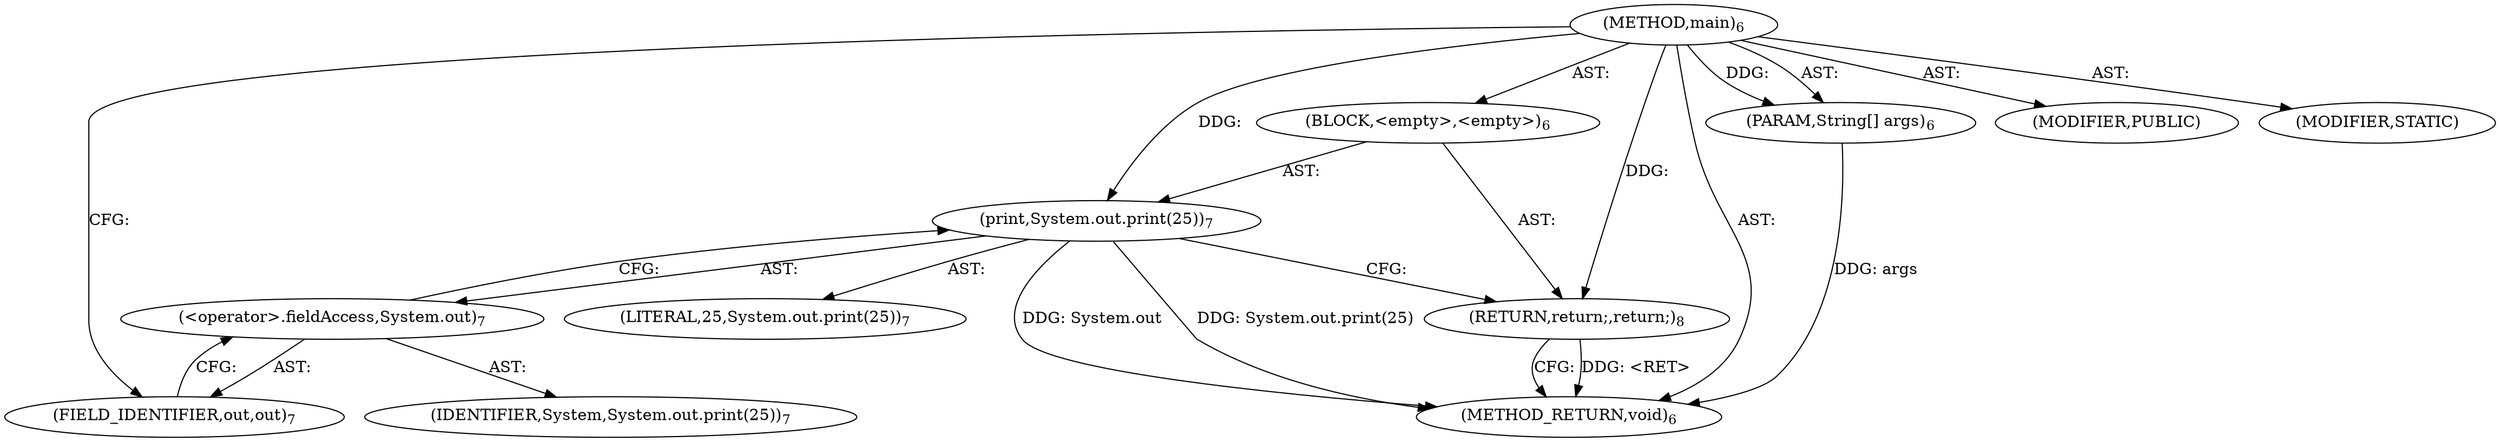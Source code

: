 digraph "main" {  
"17" [label = <(METHOD,main)<SUB>6</SUB>> ]
"18" [label = <(PARAM,String[] args)<SUB>6</SUB>> ]
"19" [label = <(BLOCK,&lt;empty&gt;,&lt;empty&gt;)<SUB>6</SUB>> ]
"20" [label = <(print,System.out.print(25))<SUB>7</SUB>> ]
"21" [label = <(&lt;operator&gt;.fieldAccess,System.out)<SUB>7</SUB>> ]
"22" [label = <(IDENTIFIER,System,System.out.print(25))<SUB>7</SUB>> ]
"23" [label = <(FIELD_IDENTIFIER,out,out)<SUB>7</SUB>> ]
"24" [label = <(LITERAL,25,System.out.print(25))<SUB>7</SUB>> ]
"25" [label = <(RETURN,return;,return;)<SUB>8</SUB>> ]
"26" [label = <(MODIFIER,PUBLIC)> ]
"27" [label = <(MODIFIER,STATIC)> ]
"28" [label = <(METHOD_RETURN,void)<SUB>6</SUB>> ]
  "17" -> "18"  [ label = "AST: "] 
  "17" -> "19"  [ label = "AST: "] 
  "17" -> "26"  [ label = "AST: "] 
  "17" -> "27"  [ label = "AST: "] 
  "17" -> "28"  [ label = "AST: "] 
  "19" -> "20"  [ label = "AST: "] 
  "19" -> "25"  [ label = "AST: "] 
  "20" -> "21"  [ label = "AST: "] 
  "20" -> "24"  [ label = "AST: "] 
  "21" -> "22"  [ label = "AST: "] 
  "21" -> "23"  [ label = "AST: "] 
  "20" -> "25"  [ label = "CFG: "] 
  "25" -> "28"  [ label = "CFG: "] 
  "21" -> "20"  [ label = "CFG: "] 
  "23" -> "21"  [ label = "CFG: "] 
  "17" -> "23"  [ label = "CFG: "] 
  "25" -> "28"  [ label = "DDG: &lt;RET&gt;"] 
  "18" -> "28"  [ label = "DDG: args"] 
  "20" -> "28"  [ label = "DDG: System.out"] 
  "20" -> "28"  [ label = "DDG: System.out.print(25)"] 
  "17" -> "18"  [ label = "DDG: "] 
  "17" -> "25"  [ label = "DDG: "] 
  "17" -> "20"  [ label = "DDG: "] 
}
